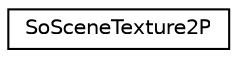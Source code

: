 digraph "Graphical Class Hierarchy"
{
 // LATEX_PDF_SIZE
  edge [fontname="Helvetica",fontsize="10",labelfontname="Helvetica",labelfontsize="10"];
  node [fontname="Helvetica",fontsize="10",shape=record];
  rankdir="LR";
  Node0 [label="SoSceneTexture2P",height=0.2,width=0.4,color="black", fillcolor="white", style="filled",URL="$classSoSceneTexture2P.html",tooltip=" "];
}
